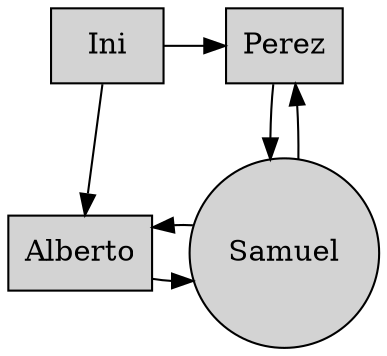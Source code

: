 digraph G{
"ini"[label = "Ini", style = filled, shape=box]
"ini" -> "nAlberto"
"nAlberto"[label = "Alberto", style = filled, shape=box]
"nAlberto,Samuel,Perez"[label = "Samuel", style = filled, shape=circle]
"nAlberto" -> "nAlberto,Samuel,Perez"[constraint=false];
"nAlberto,Samuel,Perez" -> "nAlberto"[constraint=false];
{rank=same; "nAlberto"  "nAlberto,Samuel,Perez"}
{rank=same; "nAlberto,Samuel,Perez"  "nAlberto"}
"ini" -> "nPerez"
{rank=same; "ini"  "nPerez"}
"nPerez"[label = "Perez", style = filled, shape=box]
"nPerez" -> "nAlberto,Samuel,Perez"[rankdir=UD];
"nAlberto,Samuel,Perez" -> "nPerez"
}